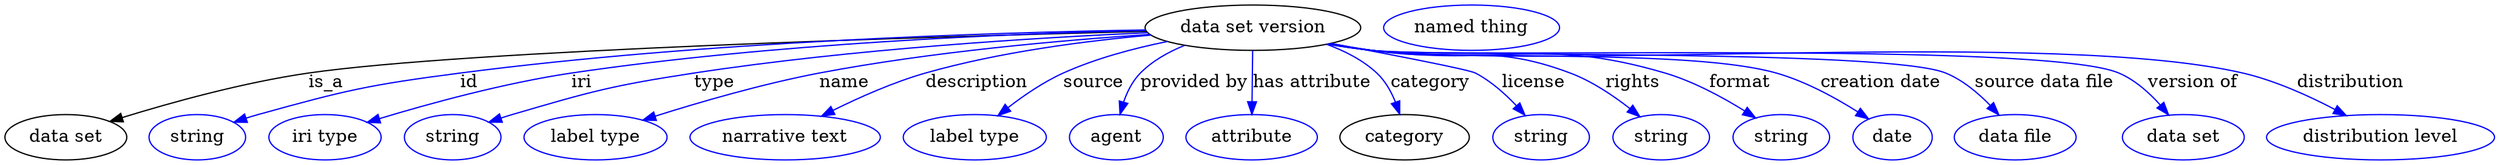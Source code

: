 digraph {
	graph [bb="0,0,1618.5,123"];
	node [label="\N"];
	"data set version"	 [height=0.5,
		label="data set version",
		pos="811.7,105",
		width=1.8234];
	"data set"	 [height=0.5,
		pos="37.697,18",
		width=1.0471];
	"data set version" -> "data set"	 [label=is_a,
		lp="204.7,61.5",
		pos="e,66.11,29.99 746.26,103.12 609.68,98.878 298.28,87.471 193.7,69 152.3,61.688 106.81,45.866 75.686,33.77"];
	id	 [color=blue,
		height=0.5,
		label=string,
		pos="123.7,18",
		width=0.84854];
	"data set version" -> id	 [color=blue,
		label=id,
		lp="299.2,61.5",
		pos="e,147.53,29.542 746.78,101.94 627.8,96.101 379.15,82.701 293.7,69 234.84,59.562 219.98,55.639 163.7,36 161.45,35.217 159.16,34.357 \
156.87,33.451",
		style=solid];
	iri	 [color=blue,
		height=0.5,
		label="iri type",
		pos="208.7,18",
		width=1.011];
	"data set version" -> iri	 [color=blue,
		label=iri,
		lp="379.2,61.5",
		pos="e,236.6,29.716 746.12,103.48 659.87,100.59 503.89,92.353 372.7,69 318.66,59.381 305.7,53.552 253.7,36 251.17,35.147 248.57,34.228 \
245.97,33.274",
		style=solid];
	type	 [color=blue,
		height=0.5,
		label=string,
		pos="293.7,18",
		width=0.84854];
	"data set version" -> type	 [color=blue,
		label=type,
		lp="471.7,61.5",
		pos="e,317.55,29.512 747.37,101.41 676.48,96.758 559.28,87.023 459.7,69 402.73,58.691 388.28,55.278 333.7,36 331.45,35.208 329.17,34.342 \
326.87,33.431",
		style=solid];
	name	 [color=blue,
		height=0.5,
		label="label type",
		pos="387.7,18",
		width=1.2638];
	"data set version" -> name	 [color=blue,
		label=name,
		lp="553.2,61.5",
		pos="e,419.64,30.916 748.22,100.23 692.27,95.184 608.83,85.595 537.7,69 500.27,60.27 459.02,45.879 429.27,34.607",
		style=solid];
	description	 [color=blue,
		height=0.5,
		label="narrative text",
		pos="508.7,18",
		width=1.6068];
	"data set version" -> description	 [color=blue,
		label=description,
		lp="636.2,61.5",
		pos="e,534.46,34.388 749.15,99.187 707.65,94.096 652.43,84.931 605.7,69 584.07,61.629 561.4,49.953 543.41,39.632",
		style=solid];
	source	 [color=blue,
		height=0.5,
		label="label type",
		pos="629.7,18",
		width=1.2638];
	"data set version" -> source	 [color=blue,
		label=source,
		lp="710.7,61.5",
		pos="e,646.57,34.724 759.61,93.916 738.15,88.174 713.49,80.013 692.7,69 678.89,61.685 665.2,51.12 654.14,41.501",
		style=solid];
	"provided by"	 [color=blue,
		height=0.5,
		label=agent,
		pos="722.7,18",
		width=0.83048];
	"data set version" -> "provided by"	 [color=blue,
		label="provided by",
		lp="774.7,61.5",
		pos="e,726.05,36.228 771.51,90.638 760.69,85.216 749.77,78.094 741.7,69 735.9,62.471 731.81,54.009 728.95,45.86",
		style=solid];
	"has attribute"	 [color=blue,
		height=0.5,
		label=attribute,
		pos="810.7,18",
		width=1.1193];
	"data set version" -> "has attribute"	 [color=blue,
		label="has attribute",
		lp="845.2,61.5",
		pos="e,810.9,36.003 811.49,86.974 811.35,75.192 811.17,59.561 811.02,46.158",
		style=solid];
	category	 [height=0.5,
		pos="909.7,18",
		width=1.1374];
	"data set version" -> category	 [color=blue,
		label=category,
		lp="918.2,61.5",
		pos="e,903.26,36.269 850.98,90.397 862.16,84.911 873.73,77.814 882.7,69 889.45,62.368 894.89,53.687 899.07,45.372",
		style=solid];
	license	 [color=blue,
		height=0.5,
		label=string,
		pos="998.7,18",
		width=0.84854];
	"data set version" -> license	 [color=blue,
		label=license,
		lp="984.7,61.5",
		pos="e,985.5,34.507 861.14,92.988 896.11,84.275 938.09,73.296 945.7,69 957.98,62.061 969.53,51.613 978.69,41.978",
		style=solid];
	rights	 [color=blue,
		height=0.5,
		label=string,
		pos="1077.7,18",
		width=0.84854];
	"data set version" -> rights	 [color=blue,
		label=rights,
		lp="1050.2,61.5",
		pos="e,1061.6,33.309 859.97,92.754 868.83,90.695 878.02,88.683 886.7,87 940.07,76.646 957.38,89.603 1007.7,69 1024.5,62.129 1041,50.415 \
1053.7,39.946",
		style=solid];
	format	 [color=blue,
		height=0.5,
		label=string,
		pos="1156.7,18",
		width=0.84854];
	"data set version" -> format	 [color=blue,
		label=format,
		lp="1121.2,61.5",
		pos="e,1137.8,32.341 859.51,92.489 868.5,90.432 877.85,88.49 886.7,87 967.29,73.432 991.97,94.252 1069.7,69 1091.1,62.062 1112.8,49.276 \
1129.3,38.242",
		style=solid];
	"creation date"	 [color=blue,
		height=0.5,
		label=date,
		pos="1232.7,18",
		width=0.75];
	"data set version" -> "creation date"	 [color=blue,
		label="creation date",
		lp="1212.7,61.5",
		pos="e,1214.7,31.567 859.07,92.377 868.19,90.305 877.7,88.385 886.7,87 999.87,69.579 1034.1,102.31 1143.7,69 1166.3,62.119 1189.4,48.646 \
1206.4,37.275",
		style=solid];
	"source data file"	 [color=blue,
		height=0.5,
		label="data file",
		pos="1317.7,18",
		width=1.1013];
	"data set version" -> "source data file"	 [color=blue,
		label="source data file",
		lp="1319.7,61.5",
		pos="e,1302.1,34.598 858.65,92.317 867.89,90.223 877.55,88.311 886.7,87 967.08,75.474 1175.5,97.12 1251.7,69 1267.6,63.134 1282.7,51.977 \
1294.5,41.59",
		style=solid];
	"version of"	 [color=blue,
		height=0.5,
		label="data set",
		pos="1420.7,18",
		width=1.0471];
	"data set version" -> "version of"	 [color=blue,
		label="version of",
		lp="1416.2,61.5",
		pos="e,1407.9,35.124 858.64,92.231 867.88,90.145 877.54,88.258 886.7,87 939.46,79.75 1316.5,89.378 1365.7,69 1379.3,63.362 1391.6,52.744 \
1401.2,42.65",
		style=solid];
	distribution	 [color=blue,
		height=0.5,
		label="distribution level",
		pos="1547.7,18",
		width=1.9679];
	"data set version" -> distribution	 [color=blue,
		label=distribution,
		lp="1516.2,61.5",
		pos="e,1522.2,34.979 858.23,92.282 867.59,90.163 877.41,88.251 886.7,87 1010.3,70.36 1326.9,100.08 1447.7,69 1470.9,63.032 1494.9,51.041 \
1513.5,40.186",
		style=solid];
	"named thing_category"	 [color=blue,
		height=0.5,
		label="named thing",
		pos="950.7,105",
		width=1.5346];
}
